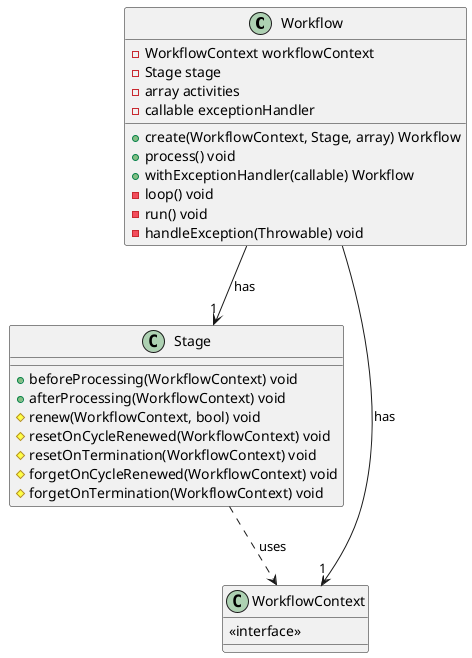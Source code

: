 @startuml

class Workflow {
    -WorkflowContext workflowContext
    -Stage stage
    -array activities
    -callable exceptionHandler
    +create(WorkflowContext, Stage, array) Workflow
    +process() void
    +withExceptionHandler(callable) Workflow
    -loop() void
    -run() void
    -handleException(Throwable) void
}

class Stage {
    +beforeProcessing(WorkflowContext) void
    +afterProcessing(WorkflowContext) void
    #renew(WorkflowContext, bool) void
    #resetOnCycleRenewed(WorkflowContext) void
    #resetOnTermination(WorkflowContext) void
    #forgetOnCycleRenewed(WorkflowContext) void
    #forgetOnTermination(WorkflowContext) void
}

class WorkflowContext {
    <<interface>>
}

Workflow --> "1" Stage : has
Workflow --> "1" WorkflowContext : has
Stage ..> WorkflowContext : uses

@enduml